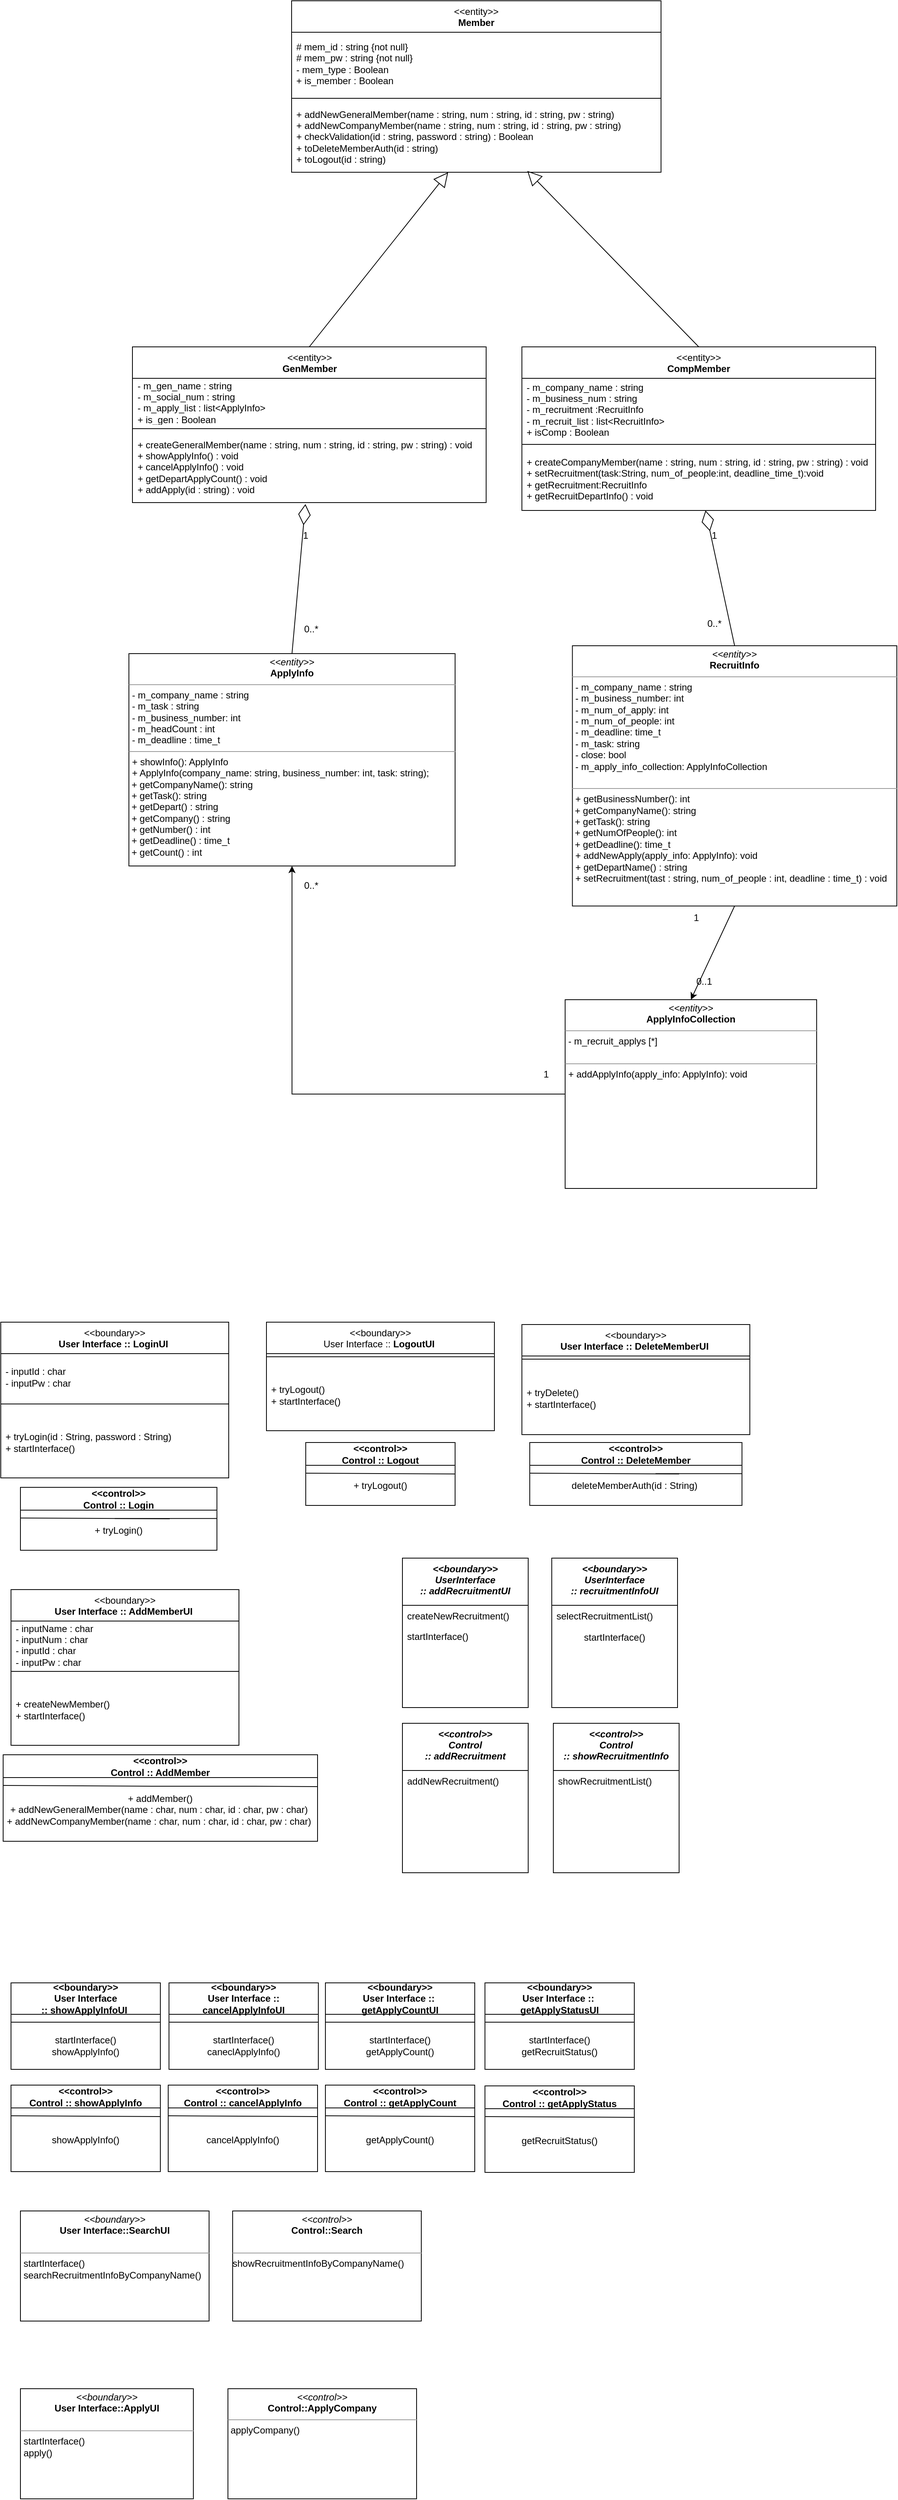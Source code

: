 <mxfile version="21.2.8" type="device">
  <diagram name="페이지-1" id="laeThNIUFlZJ1UquIL0e">
    <mxGraphModel dx="1194" dy="674" grid="1" gridSize="10" guides="1" tooltips="1" connect="1" arrows="1" fold="1" page="1" pageScale="1" pageWidth="1169" pageHeight="827" math="0" shadow="0">
      <root>
        <mxCell id="0" />
        <mxCell id="1" parent="0" />
        <mxCell id="dpLNk53vHvjDpyWif-St-11" value="&amp;lt;&amp;lt;entity&amp;gt;&amp;gt;&lt;br&gt;&lt;b&gt;GenMember&lt;/b&gt;" style="swimlane;fontStyle=0;align=center;verticalAlign=top;childLayout=stackLayout;horizontal=1;startSize=40;horizontalStack=0;resizeParent=1;resizeParentMax=0;resizeLast=0;collapsible=0;marginBottom=0;html=1;whiteSpace=wrap;" parent="1" vertex="1">
          <mxGeometry x="177.5" y="460" width="450" height="198" as="geometry" />
        </mxCell>
        <mxCell id="dpLNk53vHvjDpyWif-St-12" value="- m_gen_name : string&lt;br style=&quot;border-color: var(--border-color);&quot;&gt;- m_social_num : string&lt;br&gt;- m_apply_list : list&amp;lt;ApplyInfo&amp;gt;&lt;br&gt;+ is_gen : Boolean" style="text;html=1;strokeColor=none;fillColor=none;align=left;verticalAlign=middle;spacingLeft=4;spacingRight=4;overflow=hidden;rotatable=0;points=[[0,0.5],[1,0.5]];portConstraint=eastwest;whiteSpace=wrap;" parent="dpLNk53vHvjDpyWif-St-11" vertex="1">
          <mxGeometry y="40" width="450" height="60" as="geometry" />
        </mxCell>
        <mxCell id="dpLNk53vHvjDpyWif-St-13" value="" style="line;strokeWidth=1;fillColor=none;align=left;verticalAlign=middle;spacingTop=-1;spacingLeft=3;spacingRight=3;rotatable=0;labelPosition=right;points=[];portConstraint=eastwest;" parent="dpLNk53vHvjDpyWif-St-11" vertex="1">
          <mxGeometry y="100" width="450" height="8" as="geometry" />
        </mxCell>
        <mxCell id="dpLNk53vHvjDpyWif-St-14" value="+ createGeneralMember(name : string, num : string, id : string, pw : string) : void&amp;nbsp;&lt;br&gt;+ showApplyInfo() : void&lt;br style=&quot;border-color: var(--border-color);&quot;&gt;+ cancelApplyInfo() : void&lt;br style=&quot;border-color: var(--border-color);&quot;&gt;+ getDepartApplyCount() : void&lt;br&gt;+ addApply(id : string) : void" style="text;html=1;strokeColor=none;fillColor=none;align=left;verticalAlign=middle;spacingLeft=4;spacingRight=4;overflow=hidden;rotatable=0;points=[[0,0.5],[1,0.5]];portConstraint=eastwest;whiteSpace=wrap;" parent="dpLNk53vHvjDpyWif-St-11" vertex="1">
          <mxGeometry y="108" width="450" height="90" as="geometry" />
        </mxCell>
        <mxCell id="dpLNk53vHvjDpyWif-St-15" value="&amp;lt;&amp;lt;entity&amp;gt;&amp;gt;&lt;br&gt;&lt;b&gt;CompMember&lt;/b&gt;" style="swimlane;fontStyle=0;align=center;verticalAlign=top;childLayout=stackLayout;horizontal=1;startSize=40;horizontalStack=0;resizeParent=1;resizeParentMax=0;resizeLast=0;collapsible=0;marginBottom=0;html=1;whiteSpace=wrap;" parent="1" vertex="1">
          <mxGeometry x="673" y="460" width="450" height="208" as="geometry" />
        </mxCell>
        <mxCell id="dpLNk53vHvjDpyWif-St-16" value="- m_company_name : string&lt;br style=&quot;border-color: var(--border-color);&quot;&gt;- m_business_num : string&lt;br&gt;- m_recruitment :RecruitInfo&lt;br&gt;- m_recruit_list : list&amp;lt;RecruitInfo&amp;gt;&lt;br&gt;+ isComp : Boolean" style="text;html=1;strokeColor=none;fillColor=none;align=left;verticalAlign=middle;spacingLeft=4;spacingRight=4;overflow=hidden;rotatable=0;points=[[0,0.5],[1,0.5]];portConstraint=eastwest;whiteSpace=wrap;" parent="dpLNk53vHvjDpyWif-St-15" vertex="1">
          <mxGeometry y="40" width="450" height="80" as="geometry" />
        </mxCell>
        <mxCell id="dpLNk53vHvjDpyWif-St-17" value="" style="line;strokeWidth=1;fillColor=none;align=left;verticalAlign=middle;spacingTop=-1;spacingLeft=3;spacingRight=3;rotatable=0;labelPosition=right;points=[];portConstraint=eastwest;" parent="dpLNk53vHvjDpyWif-St-15" vertex="1">
          <mxGeometry y="120" width="450" height="8" as="geometry" />
        </mxCell>
        <mxCell id="dpLNk53vHvjDpyWif-St-18" value="+ createCompanyMember(name : string, num : string, id : string, pw : string) : void&lt;br&gt;+ setRecruitment(task:String, num_of_people:int, deadline_time_t):void&lt;br style=&quot;border-color: var(--border-color);&quot;&gt;+ getRecruitment:RecruitInfo&lt;br&gt;+ getRecruitDepartInfo() : void" style="text;html=1;strokeColor=none;fillColor=none;align=left;verticalAlign=middle;spacingLeft=4;spacingRight=4;overflow=hidden;rotatable=0;points=[[0,0.5],[1,0.5]];portConstraint=eastwest;whiteSpace=wrap;" parent="dpLNk53vHvjDpyWif-St-15" vertex="1">
          <mxGeometry y="128" width="450" height="80" as="geometry" />
        </mxCell>
        <mxCell id="dpLNk53vHvjDpyWif-St-19" value="" style="endArrow=block;endSize=16;endFill=0;html=1;rounded=0;exitX=0.5;exitY=0;exitDx=0;exitDy=0;" parent="1" source="dpLNk53vHvjDpyWif-St-11" target="dpLNk53vHvjDpyWif-St-24" edge="1">
          <mxGeometry width="160" relative="1" as="geometry">
            <mxPoint x="574" y="600" as="sourcePoint" />
            <mxPoint x="554" y="220" as="targetPoint" />
          </mxGeometry>
        </mxCell>
        <mxCell id="dpLNk53vHvjDpyWif-St-20" value="" style="endArrow=block;endSize=16;endFill=0;html=1;rounded=0;exitX=0.5;exitY=0;exitDx=0;exitDy=0;entryX=0.638;entryY=0.981;entryDx=0;entryDy=0;entryPerimeter=0;" parent="1" source="dpLNk53vHvjDpyWif-St-15" target="dpLNk53vHvjDpyWif-St-24" edge="1">
          <mxGeometry width="160" relative="1" as="geometry">
            <mxPoint x="714" y="470" as="sourcePoint" />
            <mxPoint x="614" y="430" as="targetPoint" />
            <Array as="points" />
          </mxGeometry>
        </mxCell>
        <mxCell id="dpLNk53vHvjDpyWif-St-21" value="&amp;lt;&amp;lt;entity&amp;gt;&amp;gt;&lt;br&gt;&lt;b&gt;Member&lt;/b&gt;" style="swimlane;fontStyle=0;align=center;verticalAlign=top;childLayout=stackLayout;horizontal=1;startSize=40;horizontalStack=0;resizeParent=1;resizeParentMax=0;resizeLast=0;collapsible=0;marginBottom=0;html=1;whiteSpace=wrap;" parent="1" vertex="1">
          <mxGeometry x="380" y="20" width="470" height="218" as="geometry" />
        </mxCell>
        <mxCell id="dpLNk53vHvjDpyWif-St-22" value="# mem_id : string {not null}&lt;br&gt;# mem_pw : string {not null}&lt;br&gt;- mem_type : Boolean&amp;nbsp;&lt;br&gt;+ is_member : Boolean" style="text;html=1;strokeColor=none;fillColor=none;align=left;verticalAlign=middle;spacingLeft=4;spacingRight=4;overflow=hidden;rotatable=0;points=[[0,0.5],[1,0.5]];portConstraint=eastwest;whiteSpace=wrap;" parent="dpLNk53vHvjDpyWif-St-21" vertex="1">
          <mxGeometry y="40" width="470" height="80" as="geometry" />
        </mxCell>
        <mxCell id="dpLNk53vHvjDpyWif-St-23" value="" style="line;strokeWidth=1;fillColor=none;align=left;verticalAlign=middle;spacingTop=-1;spacingLeft=3;spacingRight=3;rotatable=0;labelPosition=right;points=[];portConstraint=eastwest;" parent="dpLNk53vHvjDpyWif-St-21" vertex="1">
          <mxGeometry y="120" width="470" height="8" as="geometry" />
        </mxCell>
        <mxCell id="dpLNk53vHvjDpyWif-St-24" value="+ addNewGeneralMember(name : string, num : string, id : string, pw : string)&amp;nbsp;&lt;br&gt;+ addNewCompanyMember(name : string, num : string, id : string, pw : string)&amp;nbsp;&lt;br&gt;+ checkValidation(id : string, password : string) : Boolean&lt;br&gt;+ toDeleteMemberAuth(id : string)&amp;nbsp;&lt;br&gt;+ toLogout(id : string)" style="text;html=1;strokeColor=none;fillColor=none;align=left;verticalAlign=middle;spacingLeft=4;spacingRight=4;overflow=hidden;rotatable=0;points=[[0,0.5],[1,0.5]];portConstraint=eastwest;whiteSpace=wrap;" parent="dpLNk53vHvjDpyWif-St-21" vertex="1">
          <mxGeometry y="128" width="470" height="90" as="geometry" />
        </mxCell>
        <mxCell id="dpLNk53vHvjDpyWif-St-25" value="&amp;lt;&amp;lt;control&amp;gt;&amp;gt;&lt;br&gt;Control :: Logout" style="swimlane;fontStyle=1;align=center;verticalAlign=middle;childLayout=stackLayout;horizontal=1;startSize=29;horizontalStack=0;resizeParent=1;resizeParentMax=0;resizeLast=0;collapsible=0;marginBottom=0;html=1;whiteSpace=wrap;" parent="1" vertex="1">
          <mxGeometry x="398" y="1853.0" width="190" height="80" as="geometry" />
        </mxCell>
        <mxCell id="dpLNk53vHvjDpyWif-St-26" value="" style="endArrow=none;html=1;rounded=0;" parent="dpLNk53vHvjDpyWif-St-25" edge="1">
          <mxGeometry width="50" height="50" relative="1" as="geometry">
            <mxPoint y="39" as="sourcePoint" />
            <mxPoint x="190" y="40" as="targetPoint" />
          </mxGeometry>
        </mxCell>
        <mxCell id="dpLNk53vHvjDpyWif-St-27" value="+ tryLogout()" style="text;html=1;strokeColor=none;fillColor=none;align=center;verticalAlign=middle;whiteSpace=wrap;rounded=0;" parent="dpLNk53vHvjDpyWif-St-25" vertex="1">
          <mxGeometry y="29" width="190" height="51" as="geometry" />
        </mxCell>
        <mxCell id="dpLNk53vHvjDpyWif-St-28" value="&amp;lt;&amp;lt;control&amp;gt;&amp;gt;&lt;br&gt;Control :: Login" style="swimlane;fontStyle=1;align=center;verticalAlign=middle;childLayout=stackLayout;horizontal=1;startSize=29;horizontalStack=0;resizeParent=1;resizeParentMax=0;resizeLast=0;collapsible=0;marginBottom=0;html=1;whiteSpace=wrap;" parent="1" vertex="1">
          <mxGeometry x="35" y="1910.0" width="250" height="80" as="geometry" />
        </mxCell>
        <mxCell id="dpLNk53vHvjDpyWif-St-29" value="" style="endArrow=none;html=1;rounded=0;" parent="dpLNk53vHvjDpyWif-St-28" edge="1">
          <mxGeometry width="50" height="50" relative="1" as="geometry">
            <mxPoint y="39" as="sourcePoint" />
            <mxPoint x="190" y="40" as="targetPoint" />
          </mxGeometry>
        </mxCell>
        <mxCell id="dpLNk53vHvjDpyWif-St-30" value="" style="endArrow=none;html=1;rounded=0;" parent="dpLNk53vHvjDpyWif-St-28" edge="1">
          <mxGeometry width="50" height="50" relative="1" as="geometry">
            <mxPoint x="120" y="39.58" as="sourcePoint" />
            <mxPoint x="250" y="39.58" as="targetPoint" />
          </mxGeometry>
        </mxCell>
        <mxCell id="dpLNk53vHvjDpyWif-St-31" value="+ tryLogin()" style="text;html=1;strokeColor=none;fillColor=none;align=center;verticalAlign=middle;whiteSpace=wrap;rounded=0;" parent="dpLNk53vHvjDpyWif-St-28" vertex="1">
          <mxGeometry y="29" width="250" height="51" as="geometry" />
        </mxCell>
        <mxCell id="dpLNk53vHvjDpyWif-St-32" value="&amp;lt;&amp;lt;control&amp;gt;&amp;gt;&lt;br&gt;Control :: AddMember" style="swimlane;fontStyle=1;align=center;verticalAlign=middle;childLayout=stackLayout;horizontal=1;startSize=29;horizontalStack=0;resizeParent=1;resizeParentMax=0;resizeLast=0;collapsible=0;marginBottom=0;html=1;whiteSpace=wrap;" parent="1" vertex="1">
          <mxGeometry x="13" y="2250" width="400" height="110" as="geometry" />
        </mxCell>
        <mxCell id="dpLNk53vHvjDpyWif-St-33" value="" style="endArrow=none;html=1;rounded=0;" parent="dpLNk53vHvjDpyWif-St-32" edge="1">
          <mxGeometry width="50" height="50" relative="1" as="geometry">
            <mxPoint y="39" as="sourcePoint" />
            <mxPoint x="190" y="40" as="targetPoint" />
          </mxGeometry>
        </mxCell>
        <mxCell id="dpLNk53vHvjDpyWif-St-34" value="" style="endArrow=none;html=1;rounded=0;" parent="dpLNk53vHvjDpyWif-St-32" edge="1">
          <mxGeometry width="50" height="50" relative="1" as="geometry">
            <mxPoint x="190" y="40" as="sourcePoint" />
            <mxPoint x="250" y="40" as="targetPoint" />
          </mxGeometry>
        </mxCell>
        <mxCell id="dpLNk53vHvjDpyWif-St-35" value="" style="endArrow=none;html=1;rounded=0;" parent="dpLNk53vHvjDpyWif-St-32" edge="1">
          <mxGeometry width="50" height="50" relative="1" as="geometry">
            <mxPoint x="250" y="40" as="sourcePoint" />
            <mxPoint x="320" y="40" as="targetPoint" />
          </mxGeometry>
        </mxCell>
        <mxCell id="dpLNk53vHvjDpyWif-St-36" value="" style="endArrow=none;html=1;rounded=0;entryX=1.001;entryY=0.142;entryDx=0;entryDy=0;entryPerimeter=0;" parent="dpLNk53vHvjDpyWif-St-32" target="dpLNk53vHvjDpyWif-St-37" edge="1">
          <mxGeometry width="50" height="50" relative="1" as="geometry">
            <mxPoint x="320" y="40" as="sourcePoint" />
            <mxPoint x="400" y="40" as="targetPoint" />
          </mxGeometry>
        </mxCell>
        <mxCell id="dpLNk53vHvjDpyWif-St-37" value="+ addMember()&lt;br&gt;+ addNewGeneralMember(name : char, num : char, id : char, pw : char)&amp;nbsp;&lt;br&gt;+ addNewCompanyMember(name : char, num : char, id : char, pw : char)&amp;nbsp;" style="text;html=1;strokeColor=none;fillColor=none;align=center;verticalAlign=middle;whiteSpace=wrap;rounded=0;" parent="dpLNk53vHvjDpyWif-St-32" vertex="1">
          <mxGeometry y="29" width="400" height="81" as="geometry" />
        </mxCell>
        <mxCell id="dpLNk53vHvjDpyWif-St-38" value="&amp;lt;&amp;lt;control&amp;gt;&amp;gt;&lt;br&gt;Control :: DeleteMember" style="swimlane;fontStyle=1;align=center;verticalAlign=middle;childLayout=stackLayout;horizontal=1;startSize=29;horizontalStack=0;resizeParent=1;resizeParentMax=0;resizeLast=0;collapsible=0;marginBottom=0;html=1;whiteSpace=wrap;" parent="1" vertex="1">
          <mxGeometry x="683" y="1853.0" width="270" height="80" as="geometry" />
        </mxCell>
        <mxCell id="dpLNk53vHvjDpyWif-St-39" value="" style="endArrow=none;html=1;rounded=0;" parent="dpLNk53vHvjDpyWif-St-38" edge="1">
          <mxGeometry width="50" height="50" relative="1" as="geometry">
            <mxPoint y="39" as="sourcePoint" />
            <mxPoint x="190" y="40" as="targetPoint" />
          </mxGeometry>
        </mxCell>
        <mxCell id="dpLNk53vHvjDpyWif-St-40" value="" style="endArrow=none;html=1;rounded=0;" parent="dpLNk53vHvjDpyWif-St-38" edge="1">
          <mxGeometry width="50" height="50" relative="1" as="geometry">
            <mxPoint x="160" y="39.58" as="sourcePoint" />
            <mxPoint x="270" y="39.58" as="targetPoint" />
          </mxGeometry>
        </mxCell>
        <mxCell id="dpLNk53vHvjDpyWif-St-41" value="deleteMemberAuth(id : String)&amp;nbsp;" style="text;html=1;strokeColor=none;fillColor=none;align=center;verticalAlign=middle;whiteSpace=wrap;rounded=0;" parent="dpLNk53vHvjDpyWif-St-38" vertex="1">
          <mxGeometry y="29" width="270" height="51" as="geometry" />
        </mxCell>
        <mxCell id="dpLNk53vHvjDpyWif-St-42" value="&amp;lt;&amp;lt;boundary&amp;gt;&amp;gt;&lt;br style=&quot;border-color: var(--border-color); font-weight: 700;&quot;&gt;&lt;span style=&quot;font-weight: 700;&quot;&gt;User Interface :: AddMemberUI&amp;nbsp;&lt;/span&gt;" style="swimlane;fontStyle=0;align=center;verticalAlign=top;childLayout=stackLayout;horizontal=1;startSize=40;horizontalStack=0;resizeParent=1;resizeParentMax=0;resizeLast=0;collapsible=0;marginBottom=0;html=1;whiteSpace=wrap;" parent="1" vertex="1">
          <mxGeometry x="23" y="2040.0" width="290" height="198" as="geometry" />
        </mxCell>
        <mxCell id="dpLNk53vHvjDpyWif-St-43" value="- inputName : char&lt;br&gt;- inputNum : char&lt;br&gt;- inputId : char&lt;br&gt;- inputPw : char" style="text;html=1;strokeColor=none;fillColor=none;align=left;verticalAlign=middle;spacingLeft=4;spacingRight=4;overflow=hidden;rotatable=0;points=[[0,0.5],[1,0.5]];portConstraint=eastwest;whiteSpace=wrap;" parent="dpLNk53vHvjDpyWif-St-42" vertex="1">
          <mxGeometry y="40" width="290" height="60" as="geometry" />
        </mxCell>
        <mxCell id="dpLNk53vHvjDpyWif-St-44" value="" style="line;strokeWidth=1;fillColor=none;align=left;verticalAlign=middle;spacingTop=-1;spacingLeft=3;spacingRight=3;rotatable=0;labelPosition=right;points=[];portConstraint=eastwest;" parent="dpLNk53vHvjDpyWif-St-42" vertex="1">
          <mxGeometry y="100" width="290" height="8" as="geometry" />
        </mxCell>
        <mxCell id="dpLNk53vHvjDpyWif-St-45" value="+ createNewMember()&lt;br style=&quot;border-color: var(--border-color); text-align: center;&quot;&gt;&lt;span style=&quot;text-align: center;&quot;&gt;+ startInterface()&lt;/span&gt;" style="text;html=1;strokeColor=none;fillColor=none;align=left;verticalAlign=middle;spacingLeft=4;spacingRight=4;overflow=hidden;rotatable=0;points=[[0,0.5],[1,0.5]];portConstraint=eastwest;whiteSpace=wrap;" parent="dpLNk53vHvjDpyWif-St-42" vertex="1">
          <mxGeometry y="108" width="290" height="90" as="geometry" />
        </mxCell>
        <mxCell id="dpLNk53vHvjDpyWif-St-46" value="&amp;lt;&amp;lt;boundary&amp;gt;&amp;gt;&lt;br style=&quot;border-color: var(--border-color); font-weight: 700;&quot;&gt;User Interface ::&amp;nbsp;&lt;span style=&quot;font-weight: 700;&quot;&gt;LogoutUI&lt;/span&gt;&lt;span style=&quot;font-weight: 700;&quot;&gt;&amp;nbsp;&lt;/span&gt;" style="swimlane;fontStyle=0;align=center;verticalAlign=top;childLayout=stackLayout;horizontal=1;startSize=40;horizontalStack=0;resizeParent=1;resizeParentMax=0;resizeLast=0;collapsible=0;marginBottom=0;html=1;whiteSpace=wrap;" parent="1" vertex="1">
          <mxGeometry x="348" y="1700.0" width="290" height="138" as="geometry" />
        </mxCell>
        <mxCell id="dpLNk53vHvjDpyWif-St-47" value="" style="line;strokeWidth=1;fillColor=none;align=left;verticalAlign=middle;spacingTop=-1;spacingLeft=3;spacingRight=3;rotatable=0;labelPosition=right;points=[];portConstraint=eastwest;" parent="dpLNk53vHvjDpyWif-St-46" vertex="1">
          <mxGeometry y="40" width="290" height="8" as="geometry" />
        </mxCell>
        <mxCell id="dpLNk53vHvjDpyWif-St-48" value="+ tryLogout()&lt;br style=&quot;border-color: var(--border-color); text-align: center;&quot;&gt;&lt;span style=&quot;text-align: center;&quot;&gt;+ startInterface()&lt;/span&gt;" style="text;html=1;strokeColor=none;fillColor=none;align=left;verticalAlign=middle;spacingLeft=4;spacingRight=4;overflow=hidden;rotatable=0;points=[[0,0.5],[1,0.5]];portConstraint=eastwest;whiteSpace=wrap;" parent="dpLNk53vHvjDpyWif-St-46" vertex="1">
          <mxGeometry y="48" width="290" height="90" as="geometry" />
        </mxCell>
        <mxCell id="dpLNk53vHvjDpyWif-St-49" value="&amp;lt;&amp;lt;boundary&amp;gt;&amp;gt;&lt;br style=&quot;border-color: var(--border-color); font-weight: 700;&quot;&gt;&lt;span style=&quot;font-weight: 700;&quot;&gt;User Interface :: DeleteMemberUI&amp;nbsp;&lt;/span&gt;" style="swimlane;fontStyle=0;align=center;verticalAlign=top;childLayout=stackLayout;horizontal=1;startSize=40;horizontalStack=0;resizeParent=1;resizeParentMax=0;resizeLast=0;collapsible=0;marginBottom=0;html=1;whiteSpace=wrap;" parent="1" vertex="1">
          <mxGeometry x="673" y="1703.0" width="290" height="140" as="geometry" />
        </mxCell>
        <mxCell id="dpLNk53vHvjDpyWif-St-50" value="" style="line;strokeWidth=1;fillColor=none;align=left;verticalAlign=middle;spacingTop=-1;spacingLeft=3;spacingRight=3;rotatable=0;labelPosition=right;points=[];portConstraint=eastwest;" parent="dpLNk53vHvjDpyWif-St-49" vertex="1">
          <mxGeometry y="40" width="290" height="8" as="geometry" />
        </mxCell>
        <mxCell id="dpLNk53vHvjDpyWif-St-51" value="+ tryDelete()&amp;nbsp;&lt;br style=&quot;border-color: var(--border-color); text-align: center;&quot;&gt;&lt;span style=&quot;text-align: center;&quot;&gt;+ startInterface()&lt;/span&gt;" style="text;html=1;strokeColor=none;fillColor=none;align=left;verticalAlign=middle;spacingLeft=4;spacingRight=4;overflow=hidden;rotatable=0;points=[[0,0.5],[1,0.5]];portConstraint=eastwest;whiteSpace=wrap;" parent="dpLNk53vHvjDpyWif-St-49" vertex="1">
          <mxGeometry y="48" width="290" height="92" as="geometry" />
        </mxCell>
        <mxCell id="dpLNk53vHvjDpyWif-St-52" value="&amp;lt;&amp;lt;boundary&amp;gt;&amp;gt;&lt;br style=&quot;border-color: var(--border-color); font-weight: 700;&quot;&gt;&lt;span style=&quot;font-weight: 700;&quot;&gt;User Interface :: LoginUI&amp;nbsp;&lt;/span&gt;" style="swimlane;fontStyle=0;align=center;verticalAlign=top;childLayout=stackLayout;horizontal=1;startSize=40;horizontalStack=0;resizeParent=1;resizeParentMax=0;resizeLast=0;collapsible=0;marginBottom=0;html=1;whiteSpace=wrap;" parent="1" vertex="1">
          <mxGeometry x="10" y="1700.0" width="290" height="198" as="geometry" />
        </mxCell>
        <mxCell id="dpLNk53vHvjDpyWif-St-53" value="- inputId : char&lt;br&gt;- inputPw : char" style="text;html=1;strokeColor=none;fillColor=none;align=left;verticalAlign=middle;spacingLeft=4;spacingRight=4;overflow=hidden;rotatable=0;points=[[0,0.5],[1,0.5]];portConstraint=eastwest;whiteSpace=wrap;" parent="dpLNk53vHvjDpyWif-St-52" vertex="1">
          <mxGeometry y="40" width="290" height="60" as="geometry" />
        </mxCell>
        <mxCell id="dpLNk53vHvjDpyWif-St-54" value="" style="line;strokeWidth=1;fillColor=none;align=left;verticalAlign=middle;spacingTop=-1;spacingLeft=3;spacingRight=3;rotatable=0;labelPosition=right;points=[];portConstraint=eastwest;" parent="dpLNk53vHvjDpyWif-St-52" vertex="1">
          <mxGeometry y="100" width="290" height="8" as="geometry" />
        </mxCell>
        <mxCell id="dpLNk53vHvjDpyWif-St-55" value="+ tryLogin(id : String, password : String)&lt;br style=&quot;border-color: var(--border-color); text-align: center;&quot;&gt;&lt;span style=&quot;text-align: center;&quot;&gt;+ startInterface()&lt;/span&gt;" style="text;html=1;strokeColor=none;fillColor=none;align=left;verticalAlign=middle;spacingLeft=4;spacingRight=4;overflow=hidden;rotatable=0;points=[[0,0.5],[1,0.5]];portConstraint=eastwest;whiteSpace=wrap;" parent="dpLNk53vHvjDpyWif-St-52" vertex="1">
          <mxGeometry y="108" width="290" height="90" as="geometry" />
        </mxCell>
        <mxCell id="dpLNk53vHvjDpyWif-St-56" value="1" style="text;html=1;strokeColor=none;fillColor=none;align=center;verticalAlign=middle;whiteSpace=wrap;rounded=0;" parent="1" vertex="1">
          <mxGeometry x="903" y="685" width="30" height="30" as="geometry" />
        </mxCell>
        <mxCell id="dpLNk53vHvjDpyWif-St-58" value="0..*" style="text;html=1;strokeColor=none;fillColor=none;align=center;verticalAlign=middle;whiteSpace=wrap;rounded=0;" parent="1" vertex="1">
          <mxGeometry x="903" y="797" width="30" height="30" as="geometry" />
        </mxCell>
        <mxCell id="dpLNk53vHvjDpyWif-St-59" value="&lt;p style=&quot;margin:0px;margin-top:4px;text-align:center;&quot;&gt;&lt;i&gt;&amp;lt;&amp;lt;entity&amp;gt;&amp;gt;&lt;/i&gt;&lt;br&gt;&lt;b&gt;RecruitInfo&lt;/b&gt;&lt;/p&gt;&lt;hr style=&quot;border-color: var(--border-color);&quot; size=&quot;1&quot;&gt;&lt;p style=&quot;border-color: var(--border-color); margin: 0px 0px 0px 4px;&quot;&gt;-&amp;nbsp;m_company_name&amp;nbsp;&lt;span style=&quot;background-color: initial;&quot;&gt;: string&lt;/span&gt;&lt;/p&gt;&lt;p style=&quot;border-color: var(--border-color); margin: 0px 0px 0px 4px;&quot;&gt;- m_business_number: int&lt;/p&gt;&lt;p style=&quot;border-color: var(--border-color); margin: 0px 0px 0px 4px;&quot;&gt;- m_num_of_apply: int&lt;/p&gt;&lt;p style=&quot;border-color: var(--border-color); margin: 0px 0px 0px 4px;&quot;&gt;- m_num_of_people: int&lt;/p&gt;&lt;p style=&quot;border-color: var(--border-color); margin: 0px 0px 0px 4px;&quot;&gt;- m_&lt;span style=&quot;background-color: initial;&quot;&gt;deadline: time_t&lt;/span&gt;&lt;/p&gt;&lt;p style=&quot;border-color: var(--border-color); margin: 0px 0px 0px 4px;&quot;&gt;&lt;span style=&quot;background-color: initial;&quot;&gt;- m_task: string&lt;/span&gt;&lt;/p&gt;&lt;p style=&quot;border-color: var(--border-color); margin: 0px 0px 0px 4px;&quot;&gt;- close: bool&lt;span style=&quot;background-color: initial;&quot;&gt;&lt;br&gt;&lt;/span&gt;&lt;/p&gt;&lt;p style=&quot;border-color: var(--border-color); margin: 0px 0px 0px 4px;&quot;&gt;&lt;span style=&quot;background-color: initial;&quot;&gt;- m_apply_info_collection: ApplyInfoCollection&lt;/span&gt;&lt;/p&gt;&lt;p style=&quot;border-color: var(--border-color); margin: 0px 0px 0px 4px;&quot;&gt;&lt;span style=&quot;background-color: initial;&quot;&gt;&lt;br&gt;&lt;/span&gt;&lt;/p&gt;&lt;hr size=&quot;1&quot;&gt;&lt;p style=&quot;margin:0px;margin-left:4px;&quot;&gt;+ getBusinessNumber(): int&lt;/p&gt;&amp;nbsp;+ getCompanyName(): string&lt;br&gt;&amp;nbsp;+ getTask(): string&lt;br&gt;&amp;nbsp;+ getNumOfPeople(): int&lt;br&gt;&amp;nbsp;+ getDeadline(): time_t&lt;br&gt;&lt;p style=&quot;margin:0px;margin-left:4px;&quot;&gt;+ addNewApply(apply_info: ApplyInfo): void&lt;/p&gt;&lt;p style=&quot;margin:0px;margin-left:4px;&quot;&gt;+ getDepartName() : string&lt;/p&gt;&lt;p style=&quot;margin:0px;margin-left:4px;&quot;&gt;+ setRecruitment(tast : string, num_of_people : int, deadline : time_t) : void&lt;/p&gt;" style="verticalAlign=top;align=left;overflow=fill;fontSize=12;fontFamily=Helvetica;html=1;whiteSpace=wrap;" parent="1" vertex="1">
          <mxGeometry x="737.25" y="840" width="412.75" height="330.89" as="geometry" />
        </mxCell>
        <mxCell id="dpLNk53vHvjDpyWif-St-62" value="" style="endArrow=diamondThin;endFill=0;endSize=24;html=1;rounded=0;exitX=0.5;exitY=0;exitDx=0;exitDy=0;" parent="1" source="dpLNk53vHvjDpyWif-St-59" target="dpLNk53vHvjDpyWif-St-18" edge="1">
          <mxGeometry width="160" relative="1" as="geometry">
            <mxPoint x="800" y="560" as="sourcePoint" />
            <mxPoint x="960" y="560" as="targetPoint" />
            <Array as="points" />
          </mxGeometry>
        </mxCell>
        <mxCell id="dpLNk53vHvjDpyWif-St-63" value="&lt;&lt;boundary&gt;&gt;&#xa;UserInterface&#xa;:: addRecruitmentUI" style="swimlane;fontStyle=3;align=center;verticalAlign=top;childLayout=stackLayout;horizontal=1;startSize=60;horizontalStack=0;resizeParent=1;resizeLast=0;collapsible=1;marginBottom=0;rounded=0;shadow=0;strokeWidth=1;" parent="1" vertex="1">
          <mxGeometry x="521" y="2000.0" width="160" height="190" as="geometry">
            <mxRectangle x="30" y="70" width="160" height="26" as="alternateBounds" />
          </mxGeometry>
        </mxCell>
        <mxCell id="dpLNk53vHvjDpyWif-St-64" value="createNewRecruitment()" style="text;align=left;verticalAlign=top;spacingLeft=4;spacingRight=4;overflow=hidden;rotatable=0;points=[[0,0.5],[1,0.5]];portConstraint=eastwest;" parent="dpLNk53vHvjDpyWif-St-63" vertex="1">
          <mxGeometry y="60" width="160" height="26" as="geometry" />
        </mxCell>
        <mxCell id="dpLNk53vHvjDpyWif-St-65" value="startInterface()" style="text;align=left;verticalAlign=top;spacingLeft=4;spacingRight=4;overflow=hidden;rotatable=0;points=[[0,0.5],[1,0.5]];portConstraint=eastwest;rounded=0;shadow=0;html=0;" parent="dpLNk53vHvjDpyWif-St-63" vertex="1">
          <mxGeometry y="86" width="160" height="26" as="geometry" />
        </mxCell>
        <mxCell id="dpLNk53vHvjDpyWif-St-66" value="&lt;&lt;boundary&gt;&gt;&#xa;UserInterface&#xa;:: recruitmentInfoUI" style="swimlane;fontStyle=3;align=center;verticalAlign=top;childLayout=stackLayout;horizontal=1;startSize=60;horizontalStack=0;resizeParent=1;resizeLast=0;collapsible=1;marginBottom=0;rounded=0;shadow=0;strokeWidth=1;" parent="1" vertex="1">
          <mxGeometry x="711" y="2000.0" width="160" height="190" as="geometry">
            <mxRectangle x="230" y="140" width="160" height="26" as="alternateBounds" />
          </mxGeometry>
        </mxCell>
        <mxCell id="dpLNk53vHvjDpyWif-St-67" value="selectRecruitmentList()" style="text;align=left;verticalAlign=top;spacingLeft=4;spacingRight=4;overflow=hidden;rotatable=0;points=[[0,0.5],[1,0.5]];portConstraint=eastwest;" parent="dpLNk53vHvjDpyWif-St-66" vertex="1">
          <mxGeometry y="60" width="160" height="26" as="geometry" />
        </mxCell>
        <mxCell id="dpLNk53vHvjDpyWif-St-68" value="startInterface()" style="text;html=1;strokeColor=none;fillColor=none;align=center;verticalAlign=middle;whiteSpace=wrap;rounded=0;" parent="dpLNk53vHvjDpyWif-St-66" vertex="1">
          <mxGeometry y="86" width="160" height="30" as="geometry" />
        </mxCell>
        <mxCell id="dpLNk53vHvjDpyWif-St-69" value="&lt;&lt;control&gt;&gt;&#xa;Control&#xa;:: addRecruitment" style="swimlane;fontStyle=3;align=center;verticalAlign=top;childLayout=stackLayout;horizontal=1;startSize=60;horizontalStack=0;resizeParent=1;resizeLast=0;collapsible=1;marginBottom=0;rounded=0;shadow=0;strokeWidth=1;" parent="1" vertex="1">
          <mxGeometry x="521" y="2210" width="160" height="190" as="geometry">
            <mxRectangle x="30" y="70" width="160" height="26" as="alternateBounds" />
          </mxGeometry>
        </mxCell>
        <mxCell id="dpLNk53vHvjDpyWif-St-70" value="addNewRecruitment()" style="text;align=left;verticalAlign=top;spacingLeft=4;spacingRight=4;overflow=hidden;rotatable=0;points=[[0,0.5],[1,0.5]];portConstraint=eastwest;" parent="dpLNk53vHvjDpyWif-St-69" vertex="1">
          <mxGeometry y="60" width="160" height="26" as="geometry" />
        </mxCell>
        <mxCell id="dpLNk53vHvjDpyWif-St-71" value="&lt;&lt;control&gt;&gt;&#xa;Control&#xa;:: showRecruitmentInfo" style="swimlane;fontStyle=3;align=center;verticalAlign=top;childLayout=stackLayout;horizontal=1;startSize=60;horizontalStack=0;resizeParent=1;resizeLast=0;collapsible=1;marginBottom=0;rounded=0;shadow=0;strokeWidth=1;" parent="1" vertex="1">
          <mxGeometry x="713" y="2210" width="160" height="190" as="geometry">
            <mxRectangle x="30" y="70" width="160" height="26" as="alternateBounds" />
          </mxGeometry>
        </mxCell>
        <mxCell id="dpLNk53vHvjDpyWif-St-72" value="showRecruitmentList()" style="text;align=left;verticalAlign=top;spacingLeft=4;spacingRight=4;overflow=hidden;rotatable=0;points=[[0,0.5],[1,0.5]];portConstraint=eastwest;" parent="dpLNk53vHvjDpyWif-St-71" vertex="1">
          <mxGeometry y="60" width="160" height="26" as="geometry" />
        </mxCell>
        <mxCell id="dpLNk53vHvjDpyWif-St-73" value="&amp;lt;&amp;lt;control&amp;gt;&amp;gt;&lt;br style=&quot;border-color: var(--border-color);&quot;&gt;Control :: showApplyInfo" style="swimlane;fontStyle=1;align=center;verticalAlign=middle;childLayout=stackLayout;horizontal=1;startSize=29;horizontalStack=0;resizeParent=1;resizeParentMax=0;resizeLast=0;collapsible=0;marginBottom=0;html=1;whiteSpace=wrap;" parent="1" vertex="1">
          <mxGeometry x="23" y="2670" width="190" height="110" as="geometry" />
        </mxCell>
        <mxCell id="dpLNk53vHvjDpyWif-St-74" value="" style="endArrow=none;html=1;rounded=0;" parent="dpLNk53vHvjDpyWif-St-73" edge="1">
          <mxGeometry width="50" height="50" relative="1" as="geometry">
            <mxPoint y="39" as="sourcePoint" />
            <mxPoint x="190" y="40" as="targetPoint" />
          </mxGeometry>
        </mxCell>
        <mxCell id="dpLNk53vHvjDpyWif-St-75" value="showApplyInfo()" style="text;html=1;strokeColor=none;fillColor=none;align=center;verticalAlign=middle;whiteSpace=wrap;rounded=0;" parent="dpLNk53vHvjDpyWif-St-73" vertex="1">
          <mxGeometry y="29" width="190" height="81" as="geometry" />
        </mxCell>
        <mxCell id="dpLNk53vHvjDpyWif-St-76" value="&amp;lt;&amp;lt;boundary&amp;gt;&amp;gt;&lt;br&gt;User Interface ::&amp;nbsp;&lt;b style=&quot;border-color: var(--border-color);&quot;&gt;showApplyInfo&lt;/b&gt;UI&amp;nbsp;" style="swimlane;fontStyle=1;align=center;verticalAlign=middle;childLayout=stackLayout;horizontal=1;startSize=40;horizontalStack=0;resizeParent=1;resizeParentMax=0;resizeLast=0;collapsible=0;marginBottom=0;html=1;whiteSpace=wrap;" parent="1" vertex="1">
          <mxGeometry x="23" y="2540" width="190" height="110" as="geometry" />
        </mxCell>
        <mxCell id="dpLNk53vHvjDpyWif-St-77" value="" style="endArrow=none;html=1;rounded=0;" parent="dpLNk53vHvjDpyWif-St-76" edge="1">
          <mxGeometry width="50" height="50" relative="1" as="geometry">
            <mxPoint y="50" as="sourcePoint" />
            <mxPoint x="190" y="50" as="targetPoint" />
          </mxGeometry>
        </mxCell>
        <mxCell id="dpLNk53vHvjDpyWif-St-78" value="&lt;h1&gt;&lt;br&gt;&lt;/h1&gt;" style="text;html=1;strokeColor=none;fillColor=none;spacing=5;spacingTop=-20;whiteSpace=wrap;overflow=hidden;rounded=0;" parent="dpLNk53vHvjDpyWif-St-76" vertex="1">
          <mxGeometry y="40" width="190" height="10" as="geometry" />
        </mxCell>
        <mxCell id="dpLNk53vHvjDpyWif-St-79" style="edgeStyle=orthogonalEdgeStyle;rounded=0;orthogonalLoop=1;jettySize=auto;html=1;exitX=0.5;exitY=1;exitDx=0;exitDy=0;" parent="dpLNk53vHvjDpyWif-St-76" source="dpLNk53vHvjDpyWif-St-78" target="dpLNk53vHvjDpyWif-St-78" edge="1">
          <mxGeometry relative="1" as="geometry" />
        </mxCell>
        <mxCell id="dpLNk53vHvjDpyWif-St-80" value="startInterface()&lt;br&gt;showApplyInfo()&lt;br&gt;" style="text;html=1;strokeColor=none;fillColor=none;align=center;verticalAlign=middle;whiteSpace=wrap;rounded=0;" parent="dpLNk53vHvjDpyWif-St-76" vertex="1">
          <mxGeometry y="50" width="190" height="60" as="geometry" />
        </mxCell>
        <mxCell id="dpLNk53vHvjDpyWif-St-81" value="&amp;lt;&amp;lt;boundary&amp;gt;&amp;gt;&lt;br&gt;User Interface :: cancelApplyInfoUI" style="swimlane;fontStyle=1;align=center;verticalAlign=middle;childLayout=stackLayout;horizontal=1;startSize=40;horizontalStack=0;resizeParent=1;resizeParentMax=0;resizeLast=0;collapsible=0;marginBottom=0;html=1;whiteSpace=wrap;" parent="1" vertex="1">
          <mxGeometry x="224" y="2540" width="190" height="110" as="geometry" />
        </mxCell>
        <mxCell id="dpLNk53vHvjDpyWif-St-82" value="" style="endArrow=none;html=1;rounded=0;" parent="dpLNk53vHvjDpyWif-St-81" edge="1">
          <mxGeometry width="50" height="50" relative="1" as="geometry">
            <mxPoint y="50" as="sourcePoint" />
            <mxPoint x="190" y="50" as="targetPoint" />
          </mxGeometry>
        </mxCell>
        <mxCell id="dpLNk53vHvjDpyWif-St-83" value="&lt;h1&gt;&lt;br&gt;&lt;/h1&gt;" style="text;html=1;strokeColor=none;fillColor=none;spacing=5;spacingTop=-20;whiteSpace=wrap;overflow=hidden;rounded=0;" parent="dpLNk53vHvjDpyWif-St-81" vertex="1">
          <mxGeometry y="40" width="190" height="10" as="geometry" />
        </mxCell>
        <mxCell id="dpLNk53vHvjDpyWif-St-84" style="edgeStyle=orthogonalEdgeStyle;rounded=0;orthogonalLoop=1;jettySize=auto;html=1;exitX=0.5;exitY=1;exitDx=0;exitDy=0;" parent="dpLNk53vHvjDpyWif-St-81" source="dpLNk53vHvjDpyWif-St-83" target="dpLNk53vHvjDpyWif-St-83" edge="1">
          <mxGeometry relative="1" as="geometry" />
        </mxCell>
        <mxCell id="dpLNk53vHvjDpyWif-St-85" value="startInterface()&lt;br&gt;caneclApplyInfo()" style="text;html=1;strokeColor=none;fillColor=none;align=center;verticalAlign=middle;whiteSpace=wrap;rounded=0;" parent="dpLNk53vHvjDpyWif-St-81" vertex="1">
          <mxGeometry y="50" width="190" height="60" as="geometry" />
        </mxCell>
        <mxCell id="dpLNk53vHvjDpyWif-St-86" value="&amp;lt;&amp;lt;control&amp;gt;&amp;gt;&lt;br&gt;Control :: cancelApplyInfo" style="swimlane;fontStyle=1;align=center;verticalAlign=middle;childLayout=stackLayout;horizontal=1;startSize=29;horizontalStack=0;resizeParent=1;resizeParentMax=0;resizeLast=0;collapsible=0;marginBottom=0;html=1;whiteSpace=wrap;" parent="1" vertex="1">
          <mxGeometry x="223" y="2670" width="190" height="110" as="geometry" />
        </mxCell>
        <mxCell id="dpLNk53vHvjDpyWif-St-87" value="" style="endArrow=none;html=1;rounded=0;" parent="dpLNk53vHvjDpyWif-St-86" edge="1">
          <mxGeometry width="50" height="50" relative="1" as="geometry">
            <mxPoint y="39" as="sourcePoint" />
            <mxPoint x="190" y="40" as="targetPoint" />
          </mxGeometry>
        </mxCell>
        <mxCell id="dpLNk53vHvjDpyWif-St-88" value="cancelApplyInfo()" style="text;html=1;strokeColor=none;fillColor=none;align=center;verticalAlign=middle;whiteSpace=wrap;rounded=0;" parent="dpLNk53vHvjDpyWif-St-86" vertex="1">
          <mxGeometry y="29" width="190" height="81" as="geometry" />
        </mxCell>
        <mxCell id="dpLNk53vHvjDpyWif-St-89" value="&amp;lt;&amp;lt;boundary&amp;gt;&amp;gt;&lt;br&gt;User Interface ::&amp;nbsp;&lt;br&gt;getApplyCountUI" style="swimlane;fontStyle=1;align=center;verticalAlign=middle;childLayout=stackLayout;horizontal=1;startSize=40;horizontalStack=0;resizeParent=1;resizeParentMax=0;resizeLast=0;collapsible=0;marginBottom=0;html=1;whiteSpace=wrap;" parent="1" vertex="1">
          <mxGeometry x="423" y="2540" width="190" height="110" as="geometry" />
        </mxCell>
        <mxCell id="dpLNk53vHvjDpyWif-St-90" value="" style="endArrow=none;html=1;rounded=0;" parent="dpLNk53vHvjDpyWif-St-89" edge="1">
          <mxGeometry width="50" height="50" relative="1" as="geometry">
            <mxPoint y="50" as="sourcePoint" />
            <mxPoint x="190" y="50" as="targetPoint" />
          </mxGeometry>
        </mxCell>
        <mxCell id="dpLNk53vHvjDpyWif-St-91" value="&lt;h1&gt;&lt;br&gt;&lt;/h1&gt;" style="text;html=1;strokeColor=none;fillColor=none;spacing=5;spacingTop=-20;whiteSpace=wrap;overflow=hidden;rounded=0;" parent="dpLNk53vHvjDpyWif-St-89" vertex="1">
          <mxGeometry y="40" width="190" height="10" as="geometry" />
        </mxCell>
        <mxCell id="dpLNk53vHvjDpyWif-St-92" style="edgeStyle=orthogonalEdgeStyle;rounded=0;orthogonalLoop=1;jettySize=auto;html=1;exitX=0.5;exitY=1;exitDx=0;exitDy=0;" parent="dpLNk53vHvjDpyWif-St-89" source="dpLNk53vHvjDpyWif-St-91" target="dpLNk53vHvjDpyWif-St-91" edge="1">
          <mxGeometry relative="1" as="geometry" />
        </mxCell>
        <mxCell id="dpLNk53vHvjDpyWif-St-93" value="startInterface()&lt;br&gt;getApplyCount()" style="text;html=1;strokeColor=none;fillColor=none;align=center;verticalAlign=middle;whiteSpace=wrap;rounded=0;" parent="dpLNk53vHvjDpyWif-St-89" vertex="1">
          <mxGeometry y="50" width="190" height="60" as="geometry" />
        </mxCell>
        <mxCell id="dpLNk53vHvjDpyWif-St-94" value="&amp;lt;&amp;lt;control&amp;gt;&amp;gt;&lt;br&gt;Control ::&amp;nbsp;&lt;b style=&quot;border-color: var(--border-color);&quot;&gt;getApplyCount&lt;/b&gt;" style="swimlane;fontStyle=1;align=center;verticalAlign=middle;childLayout=stackLayout;horizontal=1;startSize=29;horizontalStack=0;resizeParent=1;resizeParentMax=0;resizeLast=0;collapsible=0;marginBottom=0;html=1;whiteSpace=wrap;" parent="1" vertex="1">
          <mxGeometry x="423" y="2670" width="190" height="110" as="geometry" />
        </mxCell>
        <mxCell id="dpLNk53vHvjDpyWif-St-95" value="" style="endArrow=none;html=1;rounded=0;" parent="dpLNk53vHvjDpyWif-St-94" edge="1">
          <mxGeometry width="50" height="50" relative="1" as="geometry">
            <mxPoint y="39" as="sourcePoint" />
            <mxPoint x="190" y="40" as="targetPoint" />
          </mxGeometry>
        </mxCell>
        <mxCell id="dpLNk53vHvjDpyWif-St-96" value="getApplyCount()" style="text;html=1;strokeColor=none;fillColor=none;align=center;verticalAlign=middle;whiteSpace=wrap;rounded=0;" parent="dpLNk53vHvjDpyWif-St-94" vertex="1">
          <mxGeometry y="29" width="190" height="81" as="geometry" />
        </mxCell>
        <mxCell id="dpLNk53vHvjDpyWif-St-97" value="&amp;lt;&amp;lt;boundary&amp;gt;&amp;gt;&lt;br&gt;User Interface ::&amp;nbsp;&lt;br&gt;&lt;b style=&quot;border-color: var(--border-color);&quot;&gt;getApplyStatusUI&lt;/b&gt;" style="swimlane;fontStyle=1;align=center;verticalAlign=middle;childLayout=stackLayout;horizontal=1;startSize=40;horizontalStack=0;resizeParent=1;resizeParentMax=0;resizeLast=0;collapsible=0;marginBottom=0;html=1;whiteSpace=wrap;" parent="1" vertex="1">
          <mxGeometry x="626" y="2540" width="190" height="110" as="geometry" />
        </mxCell>
        <mxCell id="dpLNk53vHvjDpyWif-St-98" value="" style="endArrow=none;html=1;rounded=0;" parent="dpLNk53vHvjDpyWif-St-97" edge="1">
          <mxGeometry width="50" height="50" relative="1" as="geometry">
            <mxPoint y="50" as="sourcePoint" />
            <mxPoint x="190" y="50" as="targetPoint" />
          </mxGeometry>
        </mxCell>
        <mxCell id="dpLNk53vHvjDpyWif-St-99" value="&lt;h1&gt;&lt;br&gt;&lt;/h1&gt;" style="text;html=1;strokeColor=none;fillColor=none;spacing=5;spacingTop=-20;whiteSpace=wrap;overflow=hidden;rounded=0;" parent="dpLNk53vHvjDpyWif-St-97" vertex="1">
          <mxGeometry y="40" width="190" height="10" as="geometry" />
        </mxCell>
        <mxCell id="dpLNk53vHvjDpyWif-St-100" style="edgeStyle=orthogonalEdgeStyle;rounded=0;orthogonalLoop=1;jettySize=auto;html=1;exitX=0.5;exitY=1;exitDx=0;exitDy=0;" parent="dpLNk53vHvjDpyWif-St-97" source="dpLNk53vHvjDpyWif-St-99" target="dpLNk53vHvjDpyWif-St-99" edge="1">
          <mxGeometry relative="1" as="geometry" />
        </mxCell>
        <mxCell id="dpLNk53vHvjDpyWif-St-101" value="startInterface()&lt;br&gt;getRecruitStatus()" style="text;html=1;strokeColor=none;fillColor=none;align=center;verticalAlign=middle;whiteSpace=wrap;rounded=0;" parent="dpLNk53vHvjDpyWif-St-97" vertex="1">
          <mxGeometry y="50" width="190" height="60" as="geometry" />
        </mxCell>
        <mxCell id="dpLNk53vHvjDpyWif-St-102" value="&amp;lt;&amp;lt;control&amp;gt;&amp;gt;&lt;br&gt;Control ::&amp;nbsp;&lt;b style=&quot;border-color: var(--border-color);&quot;&gt;getApplyStatus&lt;/b&gt;" style="swimlane;fontStyle=1;align=center;verticalAlign=middle;childLayout=stackLayout;horizontal=1;startSize=29;horizontalStack=0;resizeParent=1;resizeParentMax=0;resizeLast=0;collapsible=0;marginBottom=0;html=1;whiteSpace=wrap;" parent="1" vertex="1">
          <mxGeometry x="626" y="2671" width="190" height="110" as="geometry" />
        </mxCell>
        <mxCell id="dpLNk53vHvjDpyWif-St-103" value="" style="endArrow=none;html=1;rounded=0;" parent="dpLNk53vHvjDpyWif-St-102" edge="1">
          <mxGeometry width="50" height="50" relative="1" as="geometry">
            <mxPoint y="39" as="sourcePoint" />
            <mxPoint x="190" y="40" as="targetPoint" />
          </mxGeometry>
        </mxCell>
        <mxCell id="dpLNk53vHvjDpyWif-St-104" value="getRecruitStatus()" style="text;html=1;strokeColor=none;fillColor=none;align=center;verticalAlign=middle;whiteSpace=wrap;rounded=0;" parent="dpLNk53vHvjDpyWif-St-102" vertex="1">
          <mxGeometry y="29" width="190" height="81" as="geometry" />
        </mxCell>
        <mxCell id="dpLNk53vHvjDpyWif-St-109" value="&lt;p style=&quot;margin:0px;margin-top:4px;text-align:center;&quot;&gt;&lt;i&gt;&amp;lt;&amp;lt;entity&amp;gt;&amp;gt;&lt;/i&gt;&lt;br&gt;&lt;b&gt;ApplyInfoCollection&lt;/b&gt;&lt;/p&gt;&lt;hr style=&quot;border-color: var(--border-color);&quot; size=&quot;1&quot;&gt;&lt;p style=&quot;border-color: var(--border-color); margin: 0px 0px 0px 4px;&quot;&gt;- m_recruit_applys&lt;span style=&quot;background-color: initial;&quot;&gt;&amp;nbsp;[*]&lt;/span&gt;&lt;/p&gt;&lt;p style=&quot;border-color: var(--border-color); margin: 0px 0px 0px 4px;&quot;&gt;&lt;span style=&quot;background-color: initial;&quot;&gt;&lt;br&gt;&lt;/span&gt;&lt;/p&gt;&lt;hr size=&quot;1&quot;&gt;&lt;p style=&quot;margin:0px;margin-left:4px;&quot;&gt;+ addApplyInfo(apply_info: ApplyInfo): void&lt;/p&gt;" style="verticalAlign=top;align=left;overflow=fill;fontSize=12;fontFamily=Helvetica;html=1;whiteSpace=wrap;" parent="1" vertex="1">
          <mxGeometry x="728" y="1290" width="320" height="240" as="geometry" />
        </mxCell>
        <mxCell id="dpLNk53vHvjDpyWif-St-111" value="&lt;p style=&quot;margin:0px;margin-top:4px;text-align:center;&quot;&gt;&lt;i&gt;&amp;lt;&amp;lt;entity&amp;gt;&amp;gt;&lt;/i&gt;&lt;br&gt;&lt;b&gt;ApplyInfo&lt;/b&gt;&lt;/p&gt;&lt;hr style=&quot;border-color: var(--border-color);&quot; size=&quot;1&quot;&gt;&lt;p style=&quot;border-color: var(--border-color); margin: 0px 0px 0px 4px;&quot;&gt;- m_company_name : string&lt;/p&gt;&lt;p style=&quot;border-color: var(--border-color); margin: 0px 0px 0px 4px;&quot;&gt;- m_task : string&lt;/p&gt;&lt;p style=&quot;border-color: var(--border-color); margin: 0px 0px 0px 4px;&quot;&gt;- m_business_number: int&lt;/p&gt;&lt;p style=&quot;border-color: var(--border-color); margin: 0px 0px 0px 4px;&quot;&gt;- m_headCount : int&lt;/p&gt;&lt;p style=&quot;border-color: var(--border-color); margin: 0px 0px 0px 4px;&quot;&gt;- m_deadline : time_t&lt;/p&gt;&lt;hr size=&quot;1&quot;&gt;&lt;p style=&quot;margin:0px;margin-left:4px;&quot;&gt;+ showInfo(): ApplyInfo&lt;br&gt;&lt;/p&gt;&lt;p style=&quot;margin:0px;margin-left:4px;&quot;&gt;+ ApplyInfo(company_name: string,&amp;nbsp;business_number: int,&amp;nbsp;task: string);&lt;/p&gt;&amp;nbsp;+ getCompanyName(): string&lt;br&gt;&amp;nbsp;+ getTask(): string&lt;br&gt;&amp;nbsp;+ getDepart() : string&lt;br&gt;&amp;nbsp;+ getCompany() : string&amp;nbsp;&lt;br&gt;&amp;nbsp;+ getNumber() : int&lt;br&gt;&amp;nbsp;+ getDeadline() : time_t&lt;br&gt;&amp;nbsp;+ getCount() : int&lt;br&gt;&amp;nbsp;" style="verticalAlign=top;align=left;overflow=fill;fontSize=12;fontFamily=Helvetica;html=1;whiteSpace=wrap;" parent="1" vertex="1">
          <mxGeometry x="173" y="850" width="415" height="270" as="geometry" />
        </mxCell>
        <mxCell id="dpLNk53vHvjDpyWif-St-112" value="" style="endArrow=diamondThin;endFill=0;endSize=24;html=1;rounded=0;exitX=0.5;exitY=0;exitDx=0;exitDy=0;entryX=0.489;entryY=1.021;entryDx=0;entryDy=0;entryPerimeter=0;" parent="1" source="dpLNk53vHvjDpyWif-St-111" target="dpLNk53vHvjDpyWif-St-14" edge="1">
          <mxGeometry width="160" relative="1" as="geometry">
            <mxPoint x="375" y="635" as="sourcePoint" />
            <mxPoint x="370" y="590" as="targetPoint" />
          </mxGeometry>
        </mxCell>
        <mxCell id="dpLNk53vHvjDpyWif-St-113" value="1" style="text;html=1;strokeColor=none;fillColor=none;align=center;verticalAlign=middle;whiteSpace=wrap;rounded=0;" parent="1" vertex="1">
          <mxGeometry x="382.5" y="685" width="30" height="30" as="geometry" />
        </mxCell>
        <mxCell id="dpLNk53vHvjDpyWif-St-114" value="0..*" style="text;html=1;strokeColor=none;fillColor=none;align=center;verticalAlign=middle;whiteSpace=wrap;rounded=0;" parent="1" vertex="1">
          <mxGeometry x="389.5" y="804" width="30" height="30" as="geometry" />
        </mxCell>
        <mxCell id="dpLNk53vHvjDpyWif-St-115" value="" style="endArrow=classic;html=1;rounded=0;exitX=0.5;exitY=1;exitDx=0;exitDy=0;entryX=0.5;entryY=0;entryDx=0;entryDy=0;" parent="1" source="dpLNk53vHvjDpyWif-St-59" target="dpLNk53vHvjDpyWif-St-109" edge="1">
          <mxGeometry width="50" height="50" relative="1" as="geometry">
            <mxPoint x="707.25" y="1230" as="sourcePoint" />
            <mxPoint x="1046.25" y="1231" as="targetPoint" />
          </mxGeometry>
        </mxCell>
        <mxCell id="dpLNk53vHvjDpyWif-St-116" style="edgeStyle=orthogonalEdgeStyle;rounded=0;orthogonalLoop=1;jettySize=auto;html=1;entryX=0.5;entryY=1;entryDx=0;entryDy=0;" parent="1" source="dpLNk53vHvjDpyWif-St-109" target="dpLNk53vHvjDpyWif-St-111" edge="1">
          <mxGeometry relative="1" as="geometry">
            <mxPoint x="507.25" y="1190" as="sourcePoint" />
            <mxPoint x="507.25" y="1398" as="targetPoint" />
          </mxGeometry>
        </mxCell>
        <mxCell id="dpLNk53vHvjDpyWif-St-118" value="1" style="text;html=1;strokeColor=none;fillColor=none;align=center;verticalAlign=middle;whiteSpace=wrap;rounded=0;" parent="1" vertex="1">
          <mxGeometry x="880.25" y="1170.89" width="30" height="30" as="geometry" />
        </mxCell>
        <mxCell id="dpLNk53vHvjDpyWif-St-119" value="1" style="text;html=1;strokeColor=none;fillColor=none;align=center;verticalAlign=middle;whiteSpace=wrap;rounded=0;" parent="1" vertex="1">
          <mxGeometry x="689" y="1370" width="30" height="30" as="geometry" />
        </mxCell>
        <mxCell id="dpLNk53vHvjDpyWif-St-120" value="0..1" style="text;html=1;strokeColor=none;fillColor=none;align=center;verticalAlign=middle;whiteSpace=wrap;rounded=0;" parent="1" vertex="1">
          <mxGeometry x="890.25" y="1252" width="30" height="30" as="geometry" />
        </mxCell>
        <mxCell id="dpLNk53vHvjDpyWif-St-121" value="0..*" style="text;html=1;strokeColor=none;fillColor=none;align=center;verticalAlign=middle;whiteSpace=wrap;rounded=0;" parent="1" vertex="1">
          <mxGeometry x="389.5" y="1130" width="30" height="30" as="geometry" />
        </mxCell>
        <mxCell id="GQAECuqQ5XahBBscgTej-1" value="&lt;p style=&quot;margin:0px;margin-top:4px;text-align:center;&quot;&gt;&lt;i&gt;&amp;lt;&amp;lt;boundary&amp;gt;&amp;gt;&lt;/i&gt;&lt;br&gt;&lt;b&gt;User Interface::SearchUI&lt;/b&gt;&lt;/p&gt;&lt;p style=&quot;margin:0px;margin-left:4px;&quot;&gt;&lt;br&gt;&lt;/p&gt;&lt;hr size=&quot;1&quot;&gt;&lt;p style=&quot;margin:0px;margin-left:4px;&quot;&gt;startInterface()&lt;br&gt;&lt;/p&gt;&lt;p style=&quot;margin:0px;margin-left:4px;&quot;&gt;searchRecruitmentInfoByCompanyName()&lt;br&gt;&lt;/p&gt;&lt;p style=&quot;margin:0px;margin-left:4px;&quot;&gt;&lt;br&gt;&lt;/p&gt;" style="verticalAlign=top;align=left;overflow=fill;fontSize=12;fontFamily=Helvetica;html=1;whiteSpace=wrap;" parent="1" vertex="1">
          <mxGeometry x="35" y="2830" width="240" height="140" as="geometry" />
        </mxCell>
        <mxCell id="GQAECuqQ5XahBBscgTej-2" value="&lt;p style=&quot;margin:0px;margin-top:4px;text-align:center;&quot;&gt;&lt;i&gt;&amp;lt;&amp;lt;control&amp;gt;&amp;gt;&lt;/i&gt;&lt;br&gt;&lt;b&gt;Control::Search&lt;/b&gt;&lt;/p&gt;&lt;p style=&quot;margin:0px;margin-left:4px;&quot;&gt;&lt;br&gt;&lt;/p&gt;&lt;hr size=&quot;1&quot;&gt;showRecruitmentInfoByCompanyName&lt;span style=&quot;background-color: initial;&quot;&gt;()&lt;br&gt;&lt;/span&gt;" style="verticalAlign=top;align=left;overflow=fill;fontSize=12;fontFamily=Helvetica;html=1;whiteSpace=wrap;" parent="1" vertex="1">
          <mxGeometry x="305" y="2830" width="240" height="140" as="geometry" />
        </mxCell>
        <mxCell id="GQAECuqQ5XahBBscgTej-3" value="&lt;p style=&quot;margin:0px;margin-top:4px;text-align:center;&quot;&gt;&lt;i&gt;&amp;lt;&amp;lt;boundary&amp;gt;&amp;gt;&lt;/i&gt;&lt;br&gt;&lt;b&gt;User Interface::ApplyUI&lt;/b&gt;&lt;/p&gt;&lt;p style=&quot;margin:0px;margin-left:4px;&quot;&gt;&lt;br&gt;&lt;/p&gt;&lt;hr size=&quot;1&quot;&gt;&lt;p style=&quot;margin:0px;margin-left:4px;&quot;&gt;startInterface()&lt;br&gt;apply()&lt;br&gt;&lt;/p&gt;" style="verticalAlign=top;align=left;overflow=fill;fontSize=12;fontFamily=Helvetica;html=1;whiteSpace=wrap;" parent="1" vertex="1">
          <mxGeometry x="35" y="3056" width="220" height="140" as="geometry" />
        </mxCell>
        <mxCell id="GQAECuqQ5XahBBscgTej-4" value="&lt;p style=&quot;margin:0px;margin-top:4px;text-align:center;&quot;&gt;&lt;i&gt;&amp;lt;&amp;lt;control&amp;gt;&amp;gt;&lt;/i&gt;&lt;br&gt;&lt;b&gt;Control::ApplyCompany&lt;/b&gt;&lt;/p&gt;&lt;hr size=&quot;1&quot;&gt;&amp;nbsp;applyCompany()" style="verticalAlign=top;align=left;overflow=fill;fontSize=12;fontFamily=Helvetica;html=1;whiteSpace=wrap;" parent="1" vertex="1">
          <mxGeometry x="299" y="3056" width="240" height="140" as="geometry" />
        </mxCell>
      </root>
    </mxGraphModel>
  </diagram>
</mxfile>
